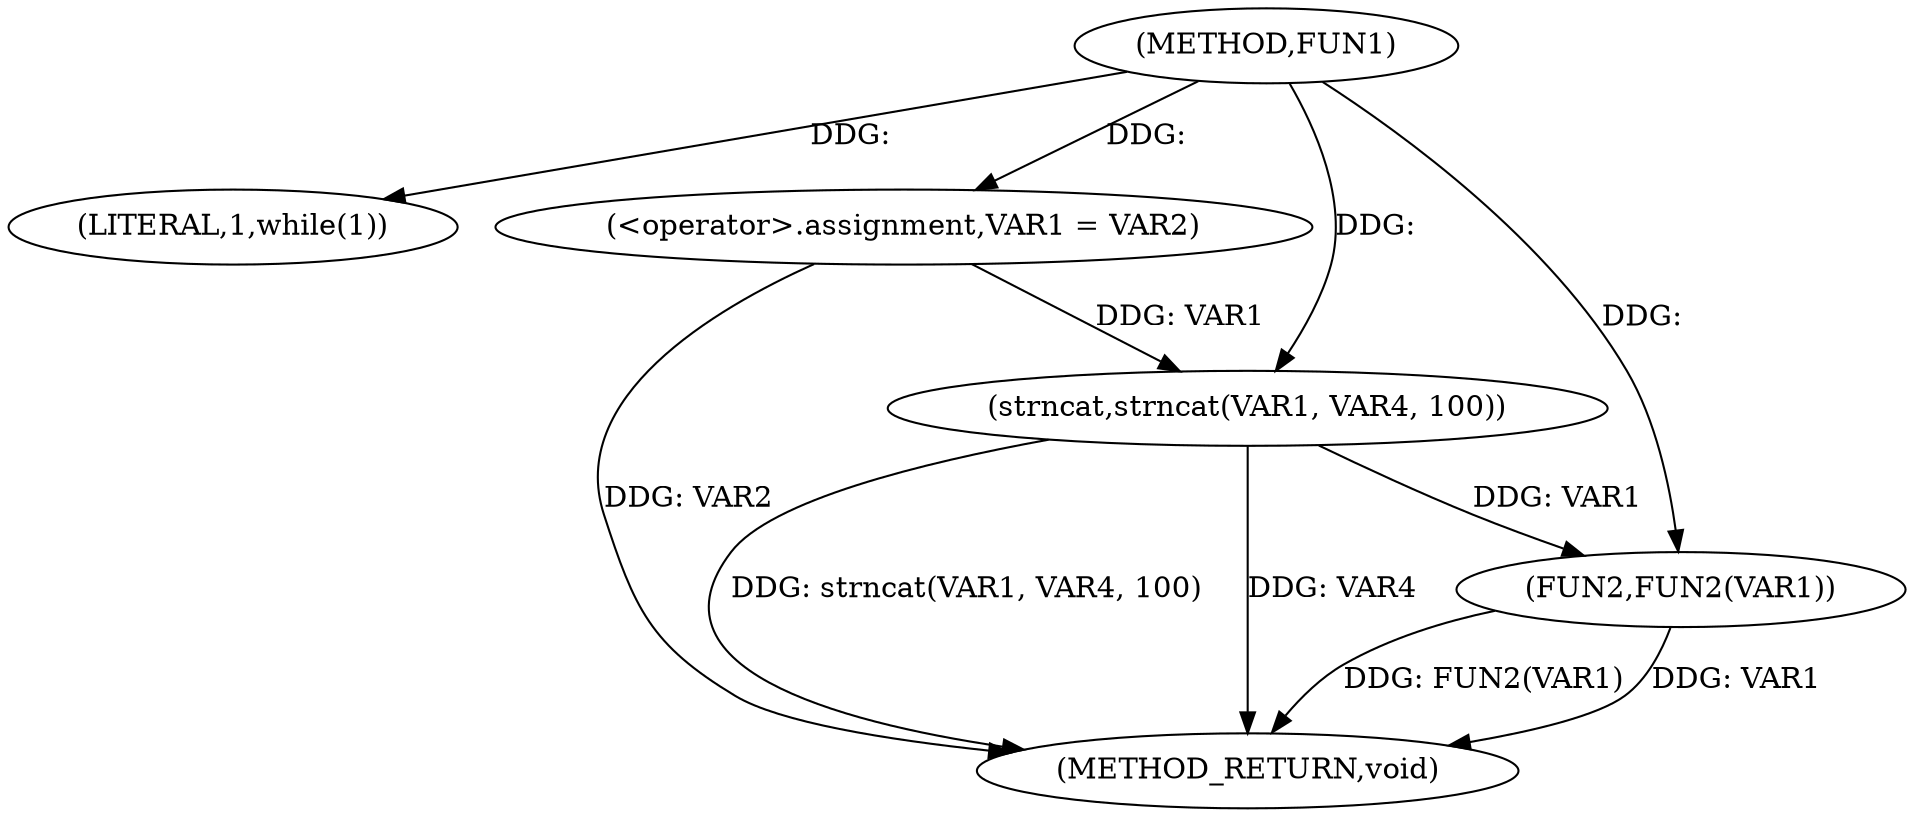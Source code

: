 digraph FUN1 {  
"1000100" [label = "(METHOD,FUN1)" ]
"1000120" [label = "(METHOD_RETURN,void)" ]
"1000106" [label = "(LITERAL,1,while(1))" ]
"1000108" [label = "(<operator>.assignment,VAR1 = VAR2)" ]
"1000114" [label = "(strncat,strncat(VAR1, VAR4, 100))" ]
"1000118" [label = "(FUN2,FUN2(VAR1))" ]
  "1000114" -> "1000120"  [ label = "DDG: strncat(VAR1, VAR4, 100)"] 
  "1000118" -> "1000120"  [ label = "DDG: FUN2(VAR1)"] 
  "1000108" -> "1000120"  [ label = "DDG: VAR2"] 
  "1000118" -> "1000120"  [ label = "DDG: VAR1"] 
  "1000114" -> "1000120"  [ label = "DDG: VAR4"] 
  "1000100" -> "1000106"  [ label = "DDG: "] 
  "1000100" -> "1000108"  [ label = "DDG: "] 
  "1000108" -> "1000114"  [ label = "DDG: VAR1"] 
  "1000100" -> "1000114"  [ label = "DDG: "] 
  "1000114" -> "1000118"  [ label = "DDG: VAR1"] 
  "1000100" -> "1000118"  [ label = "DDG: "] 
}
